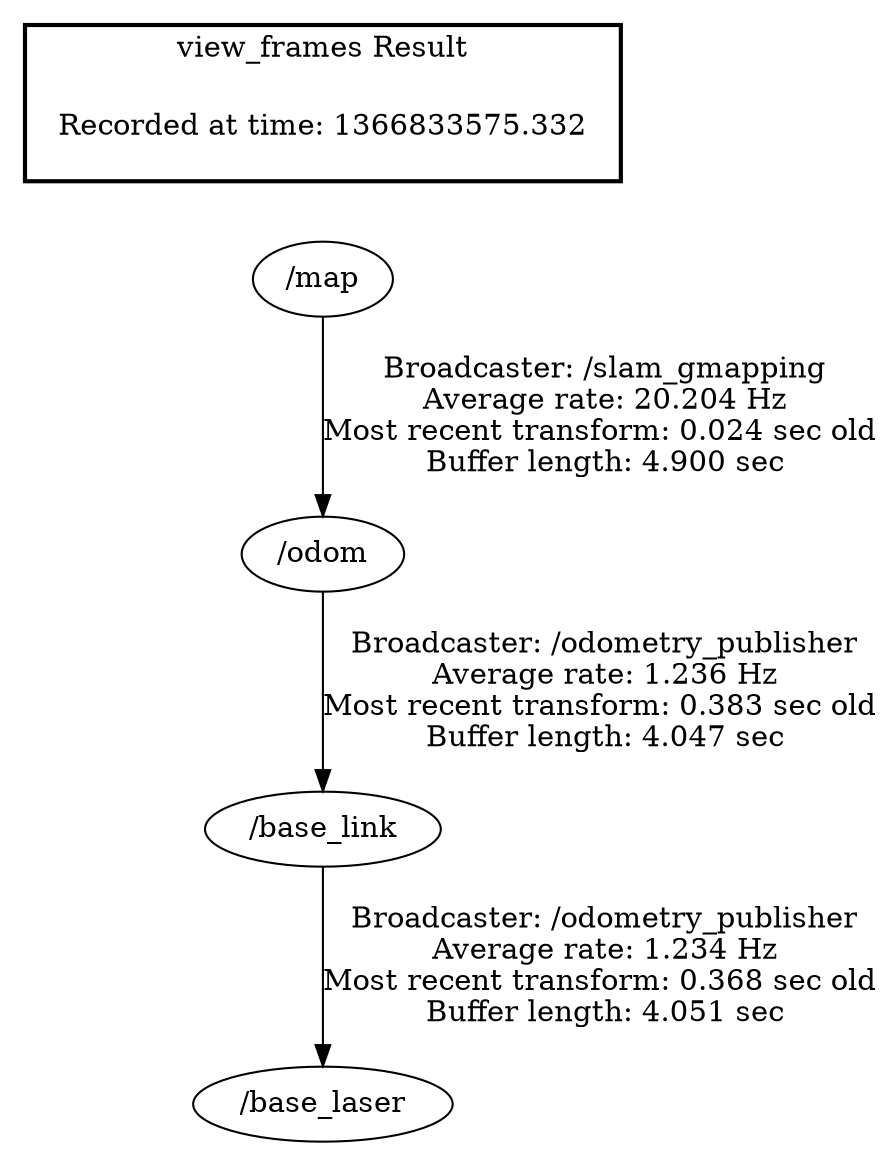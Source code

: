 digraph G {
"/map" -> "/odom"[label="Broadcaster: /slam_gmapping\nAverage rate: 20.204 Hz\nMost recent transform: 0.024 sec old \nBuffer length: 4.900 sec\n"];
"/odom" -> "/base_link"[label="Broadcaster: /odometry_publisher\nAverage rate: 1.236 Hz\nMost recent transform: 0.383 sec old \nBuffer length: 4.047 sec\n"];
"/base_link" -> "/base_laser"[label="Broadcaster: /odometry_publisher\nAverage rate: 1.234 Hz\nMost recent transform: 0.368 sec old \nBuffer length: 4.051 sec\n"];
edge [style=invis];
 subgraph cluster_legend { style=bold; color=black; label ="view_frames Result";
"Recorded at time: 1366833575.332"[ shape=plaintext ] ;
 }->"/map";
}
